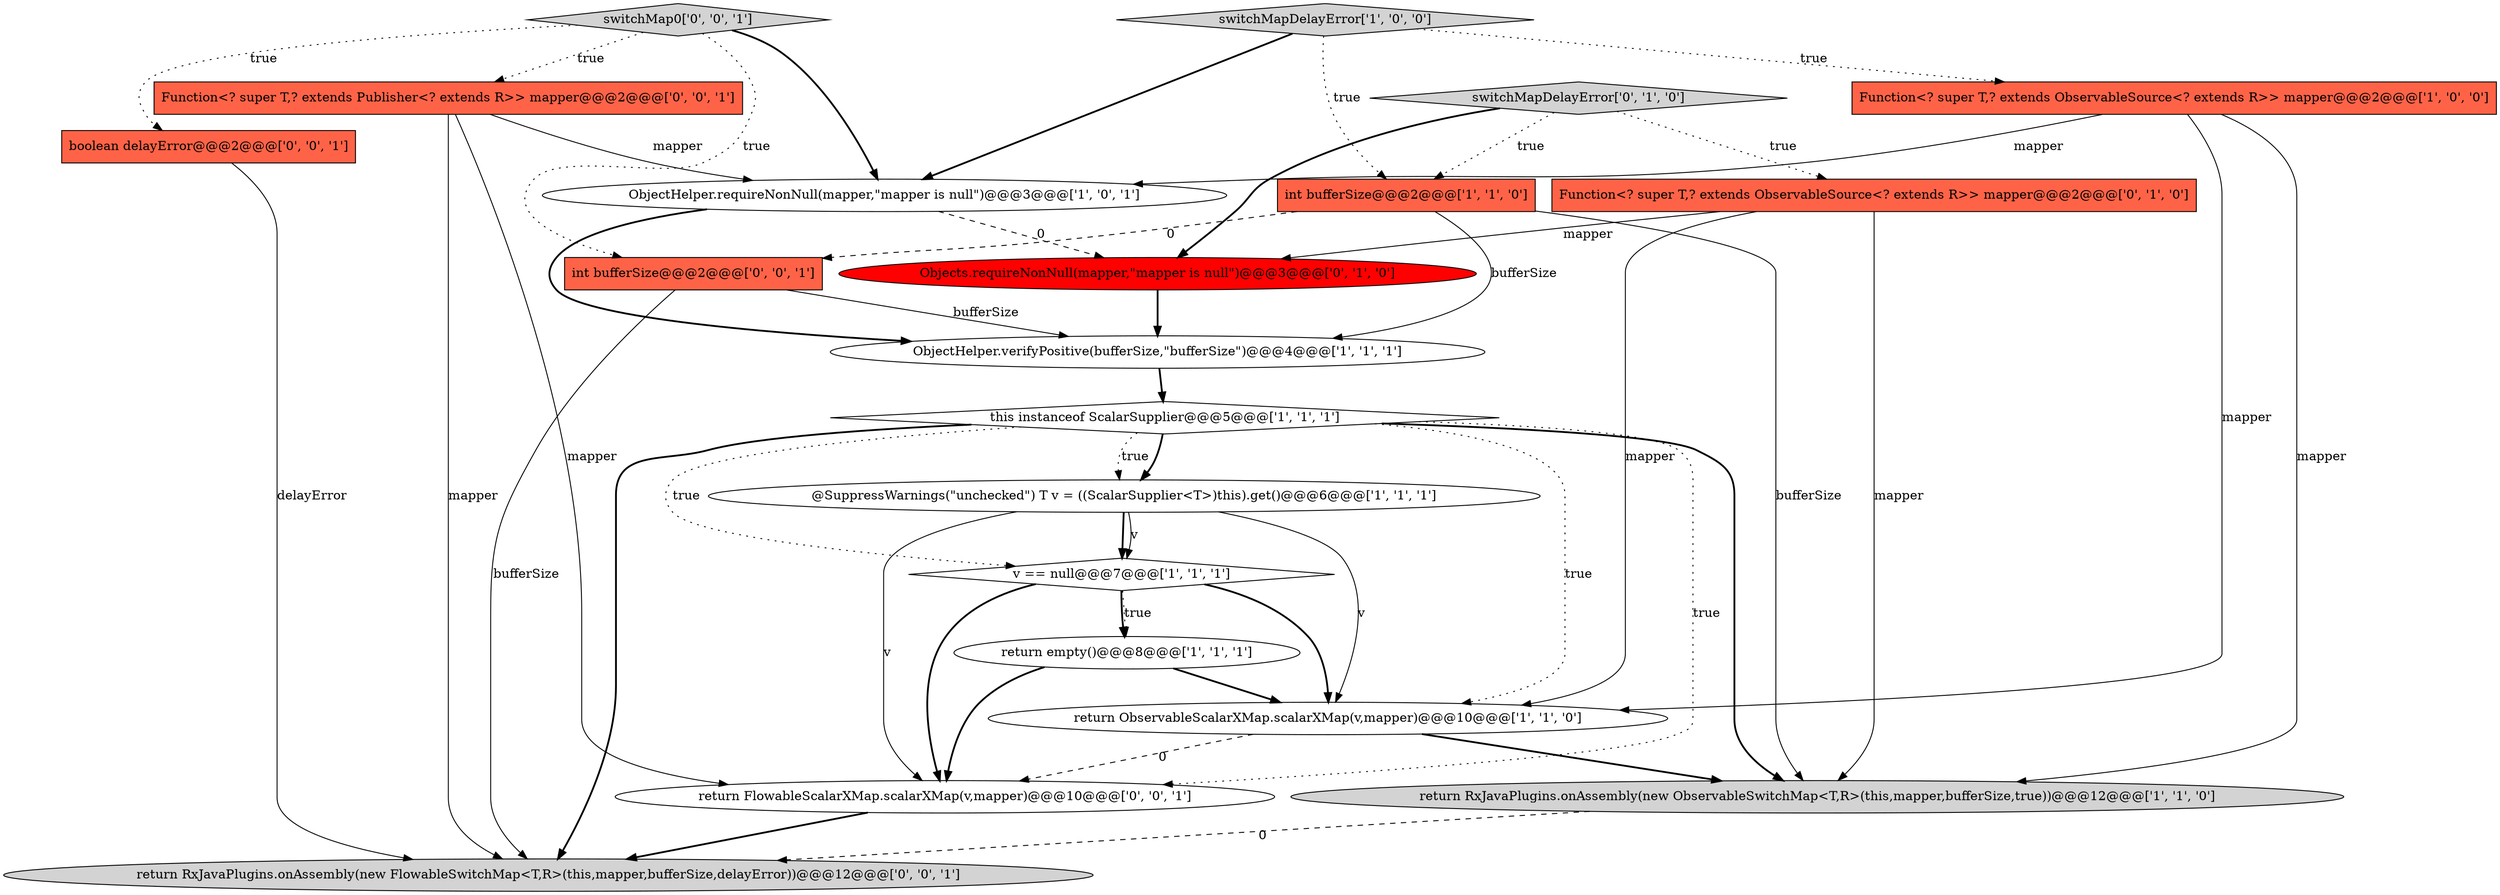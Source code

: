 digraph {
9 [style = filled, label = "int bufferSize@@@2@@@['1', '1', '0']", fillcolor = tomato, shape = box image = "AAA0AAABBB1BBB"];
19 [style = filled, label = "switchMap0['0', '0', '1']", fillcolor = lightgray, shape = diamond image = "AAA0AAABBB3BBB"];
10 [style = filled, label = "switchMapDelayError['1', '0', '0']", fillcolor = lightgray, shape = diamond image = "AAA0AAABBB1BBB"];
6 [style = filled, label = "Function<? super T,? extends ObservableSource<? extends R>> mapper@@@2@@@['1', '0', '0']", fillcolor = tomato, shape = box image = "AAA0AAABBB1BBB"];
1 [style = filled, label = "return empty()@@@8@@@['1', '1', '1']", fillcolor = white, shape = ellipse image = "AAA0AAABBB1BBB"];
13 [style = filled, label = "switchMapDelayError['0', '1', '0']", fillcolor = lightgray, shape = diamond image = "AAA0AAABBB2BBB"];
7 [style = filled, label = "return RxJavaPlugins.onAssembly(new ObservableSwitchMap<T,R>(this,mapper,bufferSize,true))@@@12@@@['1', '1', '0']", fillcolor = lightgray, shape = ellipse image = "AAA0AAABBB1BBB"];
4 [style = filled, label = "return ObservableScalarXMap.scalarXMap(v,mapper)@@@10@@@['1', '1', '0']", fillcolor = white, shape = ellipse image = "AAA0AAABBB1BBB"];
8 [style = filled, label = "v == null@@@7@@@['1', '1', '1']", fillcolor = white, shape = diamond image = "AAA0AAABBB1BBB"];
12 [style = filled, label = "Function<? super T,? extends ObservableSource<? extends R>> mapper@@@2@@@['0', '1', '0']", fillcolor = tomato, shape = box image = "AAA0AAABBB2BBB"];
15 [style = filled, label = "Function<? super T,? extends Publisher<? extends R>> mapper@@@2@@@['0', '0', '1']", fillcolor = tomato, shape = box image = "AAA0AAABBB3BBB"];
17 [style = filled, label = "return FlowableScalarXMap.scalarXMap(v,mapper)@@@10@@@['0', '0', '1']", fillcolor = white, shape = ellipse image = "AAA0AAABBB3BBB"];
2 [style = filled, label = "ObjectHelper.verifyPositive(bufferSize,\"bufferSize\")@@@4@@@['1', '1', '1']", fillcolor = white, shape = ellipse image = "AAA0AAABBB1BBB"];
18 [style = filled, label = "int bufferSize@@@2@@@['0', '0', '1']", fillcolor = tomato, shape = box image = "AAA0AAABBB3BBB"];
5 [style = filled, label = "ObjectHelper.requireNonNull(mapper,\"mapper is null\")@@@3@@@['1', '0', '1']", fillcolor = white, shape = ellipse image = "AAA0AAABBB1BBB"];
11 [style = filled, label = "Objects.requireNonNull(mapper,\"mapper is null\")@@@3@@@['0', '1', '0']", fillcolor = red, shape = ellipse image = "AAA1AAABBB2BBB"];
3 [style = filled, label = "this instanceof ScalarSupplier@@@5@@@['1', '1', '1']", fillcolor = white, shape = diamond image = "AAA0AAABBB1BBB"];
14 [style = filled, label = "return RxJavaPlugins.onAssembly(new FlowableSwitchMap<T,R>(this,mapper,bufferSize,delayError))@@@12@@@['0', '0', '1']", fillcolor = lightgray, shape = ellipse image = "AAA0AAABBB3BBB"];
16 [style = filled, label = "boolean delayError@@@2@@@['0', '0', '1']", fillcolor = tomato, shape = box image = "AAA0AAABBB3BBB"];
0 [style = filled, label = "@SuppressWarnings(\"unchecked\") T v = ((ScalarSupplier<T>)this).get()@@@6@@@['1', '1', '1']", fillcolor = white, shape = ellipse image = "AAA0AAABBB1BBB"];
1->4 [style = bold, label=""];
10->6 [style = dotted, label="true"];
0->17 [style = solid, label="v"];
6->7 [style = solid, label="mapper"];
13->12 [style = dotted, label="true"];
4->17 [style = dashed, label="0"];
15->5 [style = solid, label="mapper"];
7->14 [style = dashed, label="0"];
9->18 [style = dashed, label="0"];
2->3 [style = bold, label=""];
3->14 [style = bold, label=""];
9->2 [style = solid, label="bufferSize"];
19->18 [style = dotted, label="true"];
6->5 [style = solid, label="mapper"];
3->4 [style = dotted, label="true"];
19->15 [style = dotted, label="true"];
15->17 [style = solid, label="mapper"];
0->4 [style = solid, label="v"];
10->9 [style = dotted, label="true"];
13->11 [style = bold, label=""];
11->2 [style = bold, label=""];
4->7 [style = bold, label=""];
3->0 [style = bold, label=""];
15->14 [style = solid, label="mapper"];
1->17 [style = bold, label=""];
6->4 [style = solid, label="mapper"];
8->17 [style = bold, label=""];
8->1 [style = bold, label=""];
19->5 [style = bold, label=""];
8->1 [style = dotted, label="true"];
5->2 [style = bold, label=""];
12->4 [style = solid, label="mapper"];
10->5 [style = bold, label=""];
5->11 [style = dashed, label="0"];
3->7 [style = bold, label=""];
17->14 [style = bold, label=""];
12->7 [style = solid, label="mapper"];
0->8 [style = bold, label=""];
3->0 [style = dotted, label="true"];
19->16 [style = dotted, label="true"];
12->11 [style = solid, label="mapper"];
18->14 [style = solid, label="bufferSize"];
3->17 [style = dotted, label="true"];
8->4 [style = bold, label=""];
16->14 [style = solid, label="delayError"];
9->7 [style = solid, label="bufferSize"];
3->8 [style = dotted, label="true"];
18->2 [style = solid, label="bufferSize"];
0->8 [style = solid, label="v"];
13->9 [style = dotted, label="true"];
}
